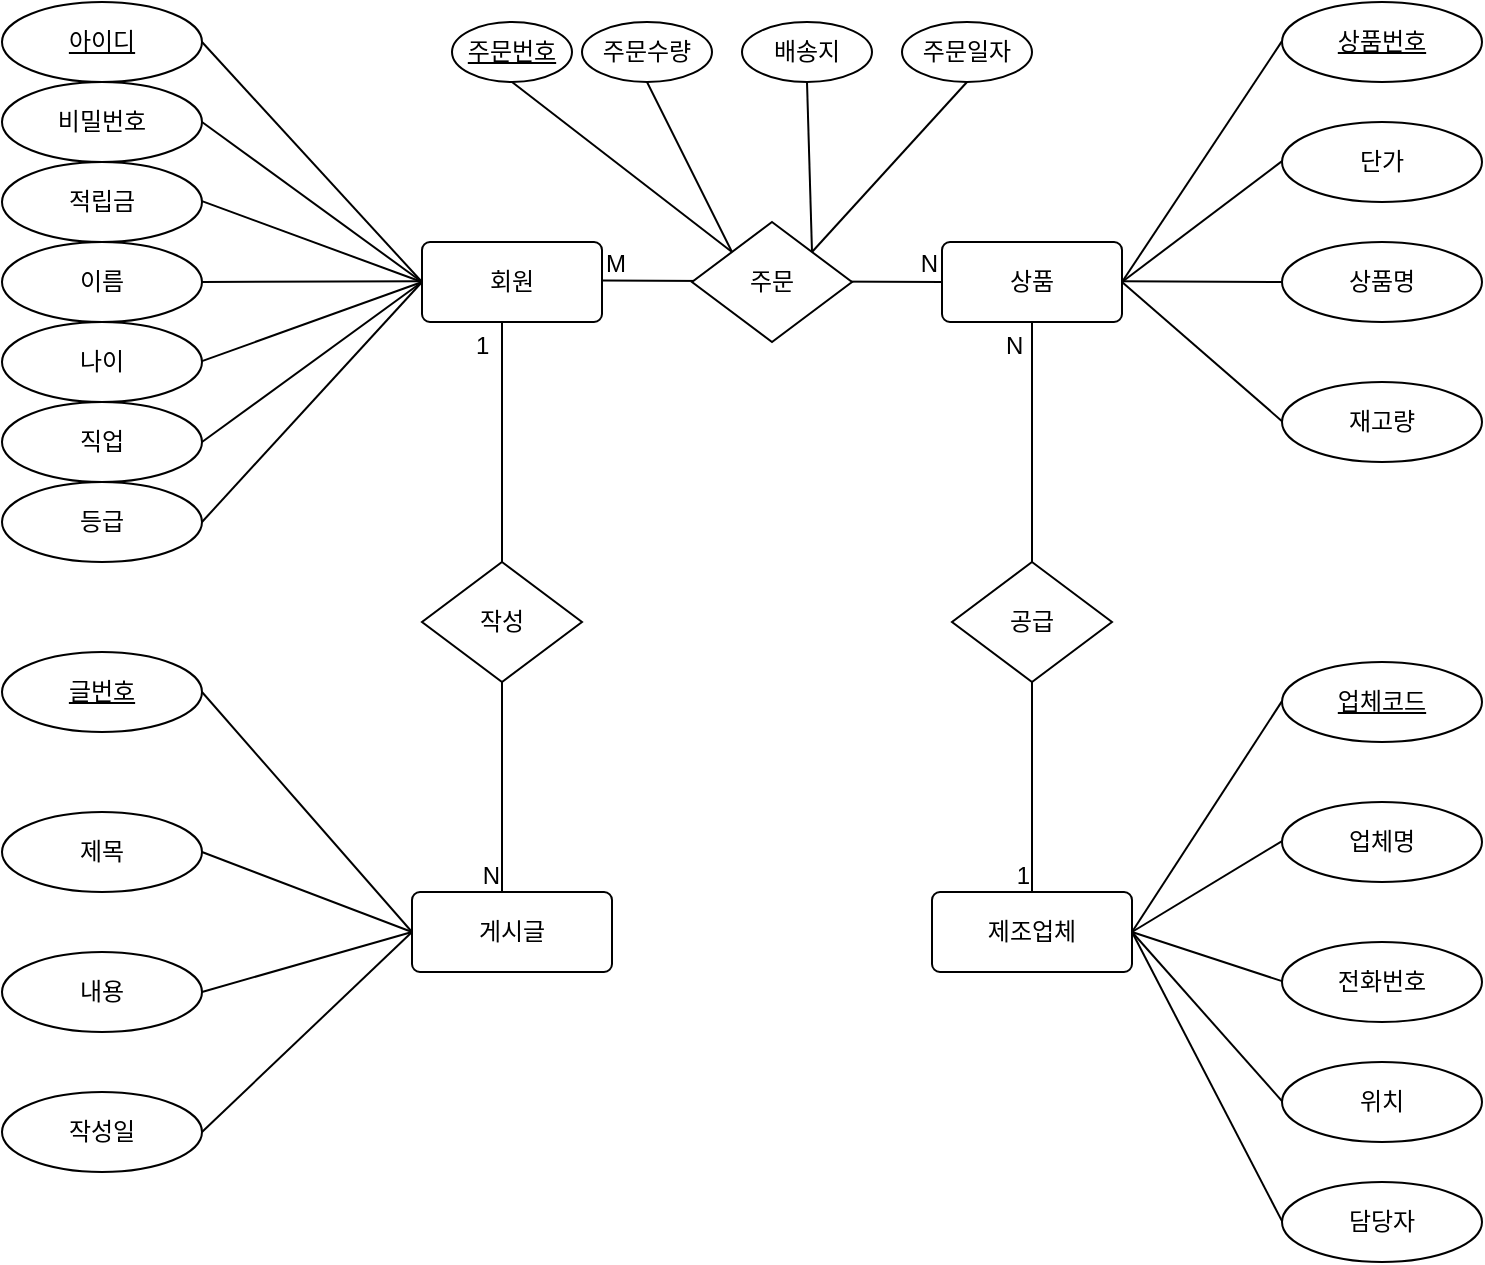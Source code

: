 <mxfile>
    <diagram id="WzTWQgmI6yP-TX-upKPK" name="Page-1">
        <mxGraphModel dx="1002" dy="563" grid="1" gridSize="10" guides="1" tooltips="1" connect="1" arrows="1" fold="1" page="1" pageScale="1" pageWidth="850" pageHeight="1100" math="0" shadow="0">
            <root>
                <mxCell id="0"/>
                <mxCell id="1" parent="0"/>
                <mxCell id="2" value="회원" style="rounded=1;arcSize=10;whiteSpace=wrap;html=1;align=center;" vertex="1" parent="1">
                    <mxGeometry x="290" y="400" width="90" height="40" as="geometry"/>
                </mxCell>
                <mxCell id="5" value="아이디" style="ellipse;whiteSpace=wrap;html=1;align=center;fontStyle=4;" vertex="1" parent="1">
                    <mxGeometry x="80.0" y="280" width="100" height="40" as="geometry"/>
                </mxCell>
                <mxCell id="8" value="적립금" style="ellipse;whiteSpace=wrap;html=1;align=center;" vertex="1" parent="1">
                    <mxGeometry x="80" y="360" width="100" height="40" as="geometry"/>
                </mxCell>
                <mxCell id="9" value="이름" style="ellipse;whiteSpace=wrap;html=1;align=center;" vertex="1" parent="1">
                    <mxGeometry x="80" y="400" width="100" height="40" as="geometry"/>
                </mxCell>
                <mxCell id="10" value="직업" style="ellipse;whiteSpace=wrap;html=1;align=center;" vertex="1" parent="1">
                    <mxGeometry x="80" y="480" width="100" height="40" as="geometry"/>
                </mxCell>
                <mxCell id="11" value="등급" style="ellipse;whiteSpace=wrap;html=1;align=center;" vertex="1" parent="1">
                    <mxGeometry x="80" y="520" width="100" height="40" as="geometry"/>
                </mxCell>
                <mxCell id="12" value="나이" style="ellipse;whiteSpace=wrap;html=1;align=center;" vertex="1" parent="1">
                    <mxGeometry x="80" y="440" width="100" height="40" as="geometry"/>
                </mxCell>
                <mxCell id="20" value="" style="endArrow=none;html=1;rounded=0;entryX=0;entryY=0.5;entryDx=0;entryDy=0;exitX=1;exitY=0.5;exitDx=0;exitDy=0;" edge="1" parent="1" source="5" target="2">
                    <mxGeometry relative="1" as="geometry">
                        <mxPoint x="170" y="299.57" as="sourcePoint"/>
                        <mxPoint x="330" y="299.57" as="targetPoint"/>
                    </mxGeometry>
                </mxCell>
                <mxCell id="23" value="" style="endArrow=none;html=1;rounded=0;entryX=0;entryY=0.5;entryDx=0;entryDy=0;" edge="1" parent="1" target="2">
                    <mxGeometry relative="1" as="geometry">
                        <mxPoint x="180" y="500" as="sourcePoint"/>
                        <mxPoint x="280" y="620.43" as="targetPoint"/>
                    </mxGeometry>
                </mxCell>
                <mxCell id="25" value="" style="endArrow=none;html=1;rounded=0;entryX=0;entryY=0.5;entryDx=0;entryDy=0;" edge="1" parent="1" target="2">
                    <mxGeometry relative="1" as="geometry">
                        <mxPoint x="180" y="540" as="sourcePoint"/>
                        <mxPoint x="280" y="660.43" as="targetPoint"/>
                    </mxGeometry>
                </mxCell>
                <mxCell id="27" value="" style="endArrow=none;html=1;rounded=0;" edge="1" parent="1">
                    <mxGeometry relative="1" as="geometry">
                        <mxPoint x="180" y="340" as="sourcePoint"/>
                        <mxPoint x="290" y="420" as="targetPoint"/>
                    </mxGeometry>
                </mxCell>
                <mxCell id="29" value="" style="endArrow=none;html=1;rounded=0;entryX=0;entryY=0.5;entryDx=0;entryDy=0;" edge="1" parent="1" target="2">
                    <mxGeometry relative="1" as="geometry">
                        <mxPoint x="180" y="459.57" as="sourcePoint"/>
                        <mxPoint x="340" y="459.57" as="targetPoint"/>
                    </mxGeometry>
                </mxCell>
                <mxCell id="30" value="" style="endArrow=none;html=1;rounded=0;exitX=1;exitY=0.5;exitDx=0;exitDy=0;" edge="1" parent="1" source="9">
                    <mxGeometry relative="1" as="geometry">
                        <mxPoint x="190" y="420" as="sourcePoint"/>
                        <mxPoint x="290" y="419.57" as="targetPoint"/>
                    </mxGeometry>
                </mxCell>
                <mxCell id="31" value="" style="endArrow=none;html=1;rounded=0;entryX=0;entryY=0.5;entryDx=0;entryDy=0;" edge="1" parent="1" target="2">
                    <mxGeometry relative="1" as="geometry">
                        <mxPoint x="180" y="379.57" as="sourcePoint"/>
                        <mxPoint x="340" y="379.57" as="targetPoint"/>
                    </mxGeometry>
                </mxCell>
                <mxCell id="33" value="상품" style="rounded=1;arcSize=10;whiteSpace=wrap;html=1;align=center;" vertex="1" parent="1">
                    <mxGeometry x="550" y="400" width="90" height="40" as="geometry"/>
                </mxCell>
                <mxCell id="34" value="상품번호" style="ellipse;whiteSpace=wrap;html=1;align=center;fontStyle=4;" vertex="1" parent="1">
                    <mxGeometry x="720" y="280" width="100" height="40" as="geometry"/>
                </mxCell>
                <mxCell id="35" value="단가" style="ellipse;whiteSpace=wrap;html=1;align=center;" vertex="1" parent="1">
                    <mxGeometry x="720" y="340" width="100" height="40" as="geometry"/>
                </mxCell>
                <mxCell id="36" value="상품명" style="ellipse;whiteSpace=wrap;html=1;align=center;" vertex="1" parent="1">
                    <mxGeometry x="720" y="400" width="100" height="40" as="geometry"/>
                </mxCell>
                <mxCell id="37" value="재고량" style="ellipse;whiteSpace=wrap;html=1;align=center;" vertex="1" parent="1">
                    <mxGeometry x="720" y="470" width="100" height="40" as="geometry"/>
                </mxCell>
                <mxCell id="38" value="" style="endArrow=none;html=1;rounded=0;exitX=1;exitY=0.5;exitDx=0;exitDy=0;" edge="1" parent="1" source="33">
                    <mxGeometry relative="1" as="geometry">
                        <mxPoint x="560" y="359.57" as="sourcePoint"/>
                        <mxPoint x="720" y="359.57" as="targetPoint"/>
                    </mxGeometry>
                </mxCell>
                <mxCell id="39" value="" style="endArrow=none;html=1;rounded=0;exitX=1;exitY=0.5;exitDx=0;exitDy=0;" edge="1" parent="1" source="33">
                    <mxGeometry relative="1" as="geometry">
                        <mxPoint x="560" y="299.57" as="sourcePoint"/>
                        <mxPoint x="720" y="299.57" as="targetPoint"/>
                    </mxGeometry>
                </mxCell>
                <mxCell id="40" value="" style="endArrow=none;html=1;rounded=0;exitX=1;exitY=0.5;exitDx=0;exitDy=0;" edge="1" parent="1" source="33">
                    <mxGeometry relative="1" as="geometry">
                        <mxPoint x="560" y="489.57" as="sourcePoint"/>
                        <mxPoint x="720" y="489.57" as="targetPoint"/>
                    </mxGeometry>
                </mxCell>
                <mxCell id="41" value="" style="endArrow=none;html=1;rounded=0;" edge="1" parent="1">
                    <mxGeometry relative="1" as="geometry">
                        <mxPoint x="640" y="419.57" as="sourcePoint"/>
                        <mxPoint x="720" y="420" as="targetPoint"/>
                    </mxGeometry>
                </mxCell>
                <mxCell id="42" value="제조업체" style="rounded=1;arcSize=10;whiteSpace=wrap;html=1;align=center;" vertex="1" parent="1">
                    <mxGeometry x="545" y="725" width="100" height="40" as="geometry"/>
                </mxCell>
                <mxCell id="44" value="담당자" style="ellipse;whiteSpace=wrap;html=1;align=center;" vertex="1" parent="1">
                    <mxGeometry x="720" y="870" width="100" height="40" as="geometry"/>
                </mxCell>
                <mxCell id="45" value="전화번호" style="ellipse;whiteSpace=wrap;html=1;align=center;" vertex="1" parent="1">
                    <mxGeometry x="720" y="750" width="100" height="40" as="geometry"/>
                </mxCell>
                <mxCell id="46" value="업체명" style="ellipse;whiteSpace=wrap;html=1;align=center;" vertex="1" parent="1">
                    <mxGeometry x="720" y="680" width="100" height="40" as="geometry"/>
                </mxCell>
                <mxCell id="48" value="위치" style="ellipse;whiteSpace=wrap;html=1;align=center;" vertex="1" parent="1">
                    <mxGeometry x="720" y="810" width="100" height="40" as="geometry"/>
                </mxCell>
                <mxCell id="49" value="업체코드" style="ellipse;whiteSpace=wrap;html=1;align=center;fontStyle=4;" vertex="1" parent="1">
                    <mxGeometry x="720" y="610" width="100" height="40" as="geometry"/>
                </mxCell>
                <mxCell id="51" value="" style="endArrow=none;html=1;rounded=0;exitX=1;exitY=0.5;exitDx=0;exitDy=0;" edge="1" parent="1" source="42">
                    <mxGeometry relative="1" as="geometry">
                        <mxPoint x="560" y="629.57" as="sourcePoint"/>
                        <mxPoint x="720" y="629.57" as="targetPoint"/>
                    </mxGeometry>
                </mxCell>
                <mxCell id="52" value="" style="endArrow=none;html=1;rounded=0;exitX=1;exitY=0.5;exitDx=0;exitDy=0;" edge="1" parent="1" source="42">
                    <mxGeometry relative="1" as="geometry">
                        <mxPoint x="560" y="699.57" as="sourcePoint"/>
                        <mxPoint x="720" y="699.57" as="targetPoint"/>
                    </mxGeometry>
                </mxCell>
                <mxCell id="53" value="" style="endArrow=none;html=1;rounded=0;exitX=1;exitY=0.5;exitDx=0;exitDy=0;" edge="1" parent="1" source="42">
                    <mxGeometry relative="1" as="geometry">
                        <mxPoint x="560" y="769.57" as="sourcePoint"/>
                        <mxPoint x="720" y="769.57" as="targetPoint"/>
                    </mxGeometry>
                </mxCell>
                <mxCell id="54" value="" style="endArrow=none;html=1;rounded=0;exitX=1;exitY=0.5;exitDx=0;exitDy=0;" edge="1" parent="1" source="42">
                    <mxGeometry relative="1" as="geometry">
                        <mxPoint x="560" y="829.57" as="sourcePoint"/>
                        <mxPoint x="720" y="829.57" as="targetPoint"/>
                    </mxGeometry>
                </mxCell>
                <mxCell id="56" value="" style="endArrow=none;html=1;rounded=0;exitX=1;exitY=0.5;exitDx=0;exitDy=0;" edge="1" parent="1" source="42">
                    <mxGeometry relative="1" as="geometry">
                        <mxPoint x="560" y="889.57" as="sourcePoint"/>
                        <mxPoint x="720" y="889.57" as="targetPoint"/>
                    </mxGeometry>
                </mxCell>
                <mxCell id="57" value="게시글" style="rounded=1;arcSize=10;whiteSpace=wrap;html=1;align=center;" vertex="1" parent="1">
                    <mxGeometry x="285" y="725" width="100" height="40" as="geometry"/>
                </mxCell>
                <mxCell id="59" value="내용" style="ellipse;whiteSpace=wrap;html=1;align=center;" vertex="1" parent="1">
                    <mxGeometry x="80" y="755" width="100" height="40" as="geometry"/>
                </mxCell>
                <mxCell id="60" value="제목" style="ellipse;whiteSpace=wrap;html=1;align=center;" vertex="1" parent="1">
                    <mxGeometry x="80" y="685" width="100" height="40" as="geometry"/>
                </mxCell>
                <mxCell id="61" value="작성일" style="ellipse;whiteSpace=wrap;html=1;align=center;" vertex="1" parent="1">
                    <mxGeometry x="80" y="825" width="100" height="40" as="geometry"/>
                </mxCell>
                <mxCell id="62" value="글번호" style="ellipse;whiteSpace=wrap;html=1;align=center;fontStyle=4;" vertex="1" parent="1">
                    <mxGeometry x="80" y="605" width="100" height="40" as="geometry"/>
                </mxCell>
                <mxCell id="63" value="" style="endArrow=none;html=1;rounded=0;exitX=0;exitY=0.5;exitDx=0;exitDy=0;entryX=1;entryY=0.5;entryDx=0;entryDy=0;" edge="1" source="57" parent="1" target="62">
                    <mxGeometry relative="1" as="geometry">
                        <mxPoint x="245" y="624.57" as="sourcePoint"/>
                        <mxPoint x="405" y="624.57" as="targetPoint"/>
                    </mxGeometry>
                </mxCell>
                <mxCell id="64" value="" style="endArrow=none;html=1;rounded=0;exitX=0;exitY=0.5;exitDx=0;exitDy=0;entryX=1;entryY=0.5;entryDx=0;entryDy=0;" edge="1" source="57" parent="1" target="60">
                    <mxGeometry relative="1" as="geometry">
                        <mxPoint x="245" y="694.57" as="sourcePoint"/>
                        <mxPoint x="405" y="694.57" as="targetPoint"/>
                    </mxGeometry>
                </mxCell>
                <mxCell id="65" value="" style="endArrow=none;html=1;rounded=0;exitX=0;exitY=0.5;exitDx=0;exitDy=0;entryX=1;entryY=0.5;entryDx=0;entryDy=0;" edge="1" source="57" parent="1" target="59">
                    <mxGeometry relative="1" as="geometry">
                        <mxPoint x="245" y="764.57" as="sourcePoint"/>
                        <mxPoint x="405" y="764.57" as="targetPoint"/>
                    </mxGeometry>
                </mxCell>
                <mxCell id="66" value="" style="endArrow=none;html=1;rounded=0;exitX=0;exitY=0.5;exitDx=0;exitDy=0;entryX=1;entryY=0.5;entryDx=0;entryDy=0;" edge="1" source="57" parent="1" target="61">
                    <mxGeometry relative="1" as="geometry">
                        <mxPoint x="245" y="824.57" as="sourcePoint"/>
                        <mxPoint x="405" y="824.57" as="targetPoint"/>
                    </mxGeometry>
                </mxCell>
                <mxCell id="71" value="" style="endArrow=none;html=1;rounded=0;entryX=0;entryY=0.5;entryDx=0;entryDy=0;" edge="1" parent="1" target="33">
                    <mxGeometry relative="1" as="geometry">
                        <mxPoint x="380" y="419.23" as="sourcePoint"/>
                        <mxPoint x="540" y="419.23" as="targetPoint"/>
                    </mxGeometry>
                </mxCell>
                <mxCell id="72" value="M" style="resizable=0;html=1;whiteSpace=wrap;align=left;verticalAlign=bottom;" connectable="0" vertex="1" parent="71">
                    <mxGeometry x="-1" relative="1" as="geometry"/>
                </mxCell>
                <mxCell id="73" value="N" style="resizable=0;html=1;whiteSpace=wrap;align=right;verticalAlign=bottom;" connectable="0" vertex="1" parent="71">
                    <mxGeometry x="1" relative="1" as="geometry"/>
                </mxCell>
                <mxCell id="68" value="주문" style="shape=rhombus;perimeter=rhombusPerimeter;whiteSpace=wrap;html=1;align=center;" vertex="1" parent="1">
                    <mxGeometry x="425" y="390" width="80" height="60" as="geometry"/>
                </mxCell>
                <mxCell id="74" value="주문번호" style="ellipse;whiteSpace=wrap;html=1;align=center;fontStyle=4;" vertex="1" parent="1">
                    <mxGeometry x="305" y="290" width="60" height="30" as="geometry"/>
                </mxCell>
                <mxCell id="75" value="비밀번호" style="ellipse;whiteSpace=wrap;html=1;align=center;" vertex="1" parent="1">
                    <mxGeometry x="80" y="320" width="100" height="40" as="geometry"/>
                </mxCell>
                <mxCell id="77" value="주문수량" style="ellipse;whiteSpace=wrap;html=1;align=center;" vertex="1" parent="1">
                    <mxGeometry x="370" y="290" width="65" height="30" as="geometry"/>
                </mxCell>
                <mxCell id="78" value="배송지" style="ellipse;whiteSpace=wrap;html=1;align=center;" vertex="1" parent="1">
                    <mxGeometry x="450" y="290" width="65" height="30" as="geometry"/>
                </mxCell>
                <mxCell id="79" value="주문일자" style="ellipse;whiteSpace=wrap;html=1;align=center;" vertex="1" parent="1">
                    <mxGeometry x="530" y="290" width="65" height="30" as="geometry"/>
                </mxCell>
                <mxCell id="80" value="" style="endArrow=none;html=1;rounded=0;exitX=0.5;exitY=1;exitDx=0;exitDy=0;entryX=1;entryY=0;entryDx=0;entryDy=0;" edge="1" parent="1" source="79" target="68">
                    <mxGeometry relative="1" as="geometry">
                        <mxPoint x="425" y="329.29" as="sourcePoint"/>
                        <mxPoint x="585" y="329.29" as="targetPoint"/>
                    </mxGeometry>
                </mxCell>
                <mxCell id="81" value="" style="endArrow=none;html=1;rounded=0;entryX=1;entryY=0;entryDx=0;entryDy=0;exitX=0.5;exitY=1;exitDx=0;exitDy=0;" edge="1" parent="1" source="78" target="68">
                    <mxGeometry relative="1" as="geometry">
                        <mxPoint x="410" y="370" as="sourcePoint"/>
                        <mxPoint x="570" y="370" as="targetPoint"/>
                    </mxGeometry>
                </mxCell>
                <mxCell id="82" value="" style="endArrow=none;html=1;rounded=0;entryX=0;entryY=0;entryDx=0;entryDy=0;exitX=0.5;exitY=1;exitDx=0;exitDy=0;" edge="1" parent="1" source="77" target="68">
                    <mxGeometry relative="1" as="geometry">
                        <mxPoint x="302.5" y="370" as="sourcePoint"/>
                        <mxPoint x="462.5" y="370" as="targetPoint"/>
                    </mxGeometry>
                </mxCell>
                <mxCell id="83" value="" style="endArrow=none;html=1;rounded=0;entryX=0;entryY=0;entryDx=0;entryDy=0;exitX=0.5;exitY=1;exitDx=0;exitDy=0;" edge="1" parent="1" source="74" target="68">
                    <mxGeometry relative="1" as="geometry">
                        <mxPoint x="300" y="320" as="sourcePoint"/>
                        <mxPoint x="460" y="320" as="targetPoint"/>
                    </mxGeometry>
                </mxCell>
                <mxCell id="85" value="" style="endArrow=none;html=1;rounded=0;exitX=0.5;exitY=1;exitDx=0;exitDy=0;entryX=0.5;entryY=0;entryDx=0;entryDy=0;" edge="1" parent="1" source="33" target="42">
                    <mxGeometry relative="1" as="geometry">
                        <mxPoint x="450" y="690" as="sourcePoint"/>
                        <mxPoint x="595" y="680" as="targetPoint"/>
                    </mxGeometry>
                </mxCell>
                <mxCell id="86" value="N" style="resizable=0;html=1;whiteSpace=wrap;align=left;verticalAlign=bottom;" connectable="0" vertex="1" parent="85">
                    <mxGeometry x="-1" relative="1" as="geometry">
                        <mxPoint x="-15" y="20" as="offset"/>
                    </mxGeometry>
                </mxCell>
                <mxCell id="87" value="1" style="resizable=0;html=1;whiteSpace=wrap;align=right;verticalAlign=bottom;" connectable="0" vertex="1" parent="85">
                    <mxGeometry x="1" relative="1" as="geometry"/>
                </mxCell>
                <mxCell id="84" value="공급" style="shape=rhombus;perimeter=rhombusPerimeter;whiteSpace=wrap;html=1;align=center;" vertex="1" parent="1">
                    <mxGeometry x="555" y="560" width="80" height="60" as="geometry"/>
                </mxCell>
                <mxCell id="88" value="" style="endArrow=none;html=1;rounded=0;exitX=0.5;exitY=1;exitDx=0;exitDy=0;entryX=0.5;entryY=0;entryDx=0;entryDy=0;" edge="1" parent="1">
                    <mxGeometry relative="1" as="geometry">
                        <mxPoint x="330" y="440" as="sourcePoint"/>
                        <mxPoint x="330" y="725" as="targetPoint"/>
                    </mxGeometry>
                </mxCell>
                <mxCell id="89" value="1" style="resizable=0;html=1;whiteSpace=wrap;align=left;verticalAlign=bottom;" connectable="0" vertex="1" parent="88">
                    <mxGeometry x="-1" relative="1" as="geometry">
                        <mxPoint x="-15" y="20" as="offset"/>
                    </mxGeometry>
                </mxCell>
                <mxCell id="90" value="N" style="resizable=0;html=1;whiteSpace=wrap;align=right;verticalAlign=bottom;" connectable="0" vertex="1" parent="88">
                    <mxGeometry x="1" relative="1" as="geometry"/>
                </mxCell>
                <mxCell id="91" value="작성" style="shape=rhombus;perimeter=rhombusPerimeter;whiteSpace=wrap;html=1;align=center;" vertex="1" parent="1">
                    <mxGeometry x="290" y="560" width="80" height="60" as="geometry"/>
                </mxCell>
            </root>
        </mxGraphModel>
    </diagram>
    <diagram id="721usm0a8Q_etPbCzOO1" name="Page-2">
        <mxGraphModel dx="1002" dy="563" grid="1" gridSize="10" guides="1" tooltips="1" connect="1" arrows="1" fold="1" page="1" pageScale="1" pageWidth="850" pageHeight="1100" math="0" shadow="0">
            <root>
                <mxCell id="0"/>
                <mxCell id="1" parent="0"/>
                <mxCell id="UD_KFQjmI-QTp2R0rkfo-1" value="회원" style="shape=table;startSize=30;container=1;collapsible=1;childLayout=tableLayout;fixedRows=1;rowLines=0;fontStyle=1;align=center;resizeLast=1;html=1;" vertex="1" parent="1">
                    <mxGeometry x="40" y="100" width="110" height="240" as="geometry"/>
                </mxCell>
                <mxCell id="UD_KFQjmI-QTp2R0rkfo-2" value="" style="shape=tableRow;horizontal=0;startSize=0;swimlaneHead=0;swimlaneBody=0;fillColor=none;collapsible=0;dropTarget=0;points=[[0,0.5],[1,0.5]];portConstraint=eastwest;top=0;left=0;right=0;bottom=1;" vertex="1" parent="UD_KFQjmI-QTp2R0rkfo-1">
                    <mxGeometry y="30" width="110" height="30" as="geometry"/>
                </mxCell>
                <mxCell id="UD_KFQjmI-QTp2R0rkfo-3" value="PK" style="shape=partialRectangle;connectable=0;fillColor=none;top=0;left=0;bottom=0;right=0;fontStyle=1;overflow=hidden;whiteSpace=wrap;html=1;" vertex="1" parent="UD_KFQjmI-QTp2R0rkfo-2">
                    <mxGeometry width="30" height="30" as="geometry">
                        <mxRectangle width="30" height="30" as="alternateBounds"/>
                    </mxGeometry>
                </mxCell>
                <mxCell id="UD_KFQjmI-QTp2R0rkfo-4" value="아이디" style="shape=partialRectangle;connectable=0;fillColor=none;top=0;left=0;bottom=0;right=0;align=left;spacingLeft=6;fontStyle=5;overflow=hidden;whiteSpace=wrap;html=1;" vertex="1" parent="UD_KFQjmI-QTp2R0rkfo-2">
                    <mxGeometry x="30" width="80" height="30" as="geometry">
                        <mxRectangle width="80" height="30" as="alternateBounds"/>
                    </mxGeometry>
                </mxCell>
                <mxCell id="UD_KFQjmI-QTp2R0rkfo-5" value="" style="shape=tableRow;horizontal=0;startSize=0;swimlaneHead=0;swimlaneBody=0;fillColor=none;collapsible=0;dropTarget=0;points=[[0,0.5],[1,0.5]];portConstraint=eastwest;top=0;left=0;right=0;bottom=0;" vertex="1" parent="UD_KFQjmI-QTp2R0rkfo-1">
                    <mxGeometry y="60" width="110" height="30" as="geometry"/>
                </mxCell>
                <mxCell id="UD_KFQjmI-QTp2R0rkfo-6" value="" style="shape=partialRectangle;connectable=0;fillColor=none;top=0;left=0;bottom=0;right=0;editable=1;overflow=hidden;whiteSpace=wrap;html=1;" vertex="1" parent="UD_KFQjmI-QTp2R0rkfo-5">
                    <mxGeometry width="30" height="30" as="geometry">
                        <mxRectangle width="30" height="30" as="alternateBounds"/>
                    </mxGeometry>
                </mxCell>
                <mxCell id="UD_KFQjmI-QTp2R0rkfo-7" value="비밀번호" style="shape=partialRectangle;connectable=0;fillColor=none;top=0;left=0;bottom=0;right=0;align=left;spacingLeft=6;overflow=hidden;whiteSpace=wrap;html=1;" vertex="1" parent="UD_KFQjmI-QTp2R0rkfo-5">
                    <mxGeometry x="30" width="80" height="30" as="geometry">
                        <mxRectangle width="80" height="30" as="alternateBounds"/>
                    </mxGeometry>
                </mxCell>
                <mxCell id="UD_KFQjmI-QTp2R0rkfo-8" value="" style="shape=tableRow;horizontal=0;startSize=0;swimlaneHead=0;swimlaneBody=0;fillColor=none;collapsible=0;dropTarget=0;points=[[0,0.5],[1,0.5]];portConstraint=eastwest;top=0;left=0;right=0;bottom=0;" vertex="1" parent="UD_KFQjmI-QTp2R0rkfo-1">
                    <mxGeometry y="90" width="110" height="30" as="geometry"/>
                </mxCell>
                <mxCell id="UD_KFQjmI-QTp2R0rkfo-9" value="" style="shape=partialRectangle;connectable=0;fillColor=none;top=0;left=0;bottom=0;right=0;editable=1;overflow=hidden;whiteSpace=wrap;html=1;" vertex="1" parent="UD_KFQjmI-QTp2R0rkfo-8">
                    <mxGeometry width="30" height="30" as="geometry">
                        <mxRectangle width="30" height="30" as="alternateBounds"/>
                    </mxGeometry>
                </mxCell>
                <mxCell id="UD_KFQjmI-QTp2R0rkfo-10" value="이름" style="shape=partialRectangle;connectable=0;fillColor=none;top=0;left=0;bottom=0;right=0;align=left;spacingLeft=6;overflow=hidden;whiteSpace=wrap;html=1;" vertex="1" parent="UD_KFQjmI-QTp2R0rkfo-8">
                    <mxGeometry x="30" width="80" height="30" as="geometry">
                        <mxRectangle width="80" height="30" as="alternateBounds"/>
                    </mxGeometry>
                </mxCell>
                <mxCell id="UD_KFQjmI-QTp2R0rkfo-11" value="" style="shape=tableRow;horizontal=0;startSize=0;swimlaneHead=0;swimlaneBody=0;fillColor=none;collapsible=0;dropTarget=0;points=[[0,0.5],[1,0.5]];portConstraint=eastwest;top=0;left=0;right=0;bottom=0;" vertex="1" parent="UD_KFQjmI-QTp2R0rkfo-1">
                    <mxGeometry y="120" width="110" height="30" as="geometry"/>
                </mxCell>
                <mxCell id="UD_KFQjmI-QTp2R0rkfo-12" value="" style="shape=partialRectangle;connectable=0;fillColor=none;top=0;left=0;bottom=0;right=0;editable=1;overflow=hidden;whiteSpace=wrap;html=1;" vertex="1" parent="UD_KFQjmI-QTp2R0rkfo-11">
                    <mxGeometry width="30" height="30" as="geometry">
                        <mxRectangle width="30" height="30" as="alternateBounds"/>
                    </mxGeometry>
                </mxCell>
                <mxCell id="UD_KFQjmI-QTp2R0rkfo-13" value="나이" style="shape=partialRectangle;connectable=0;fillColor=none;top=0;left=0;bottom=0;right=0;align=left;spacingLeft=6;overflow=hidden;whiteSpace=wrap;html=1;" vertex="1" parent="UD_KFQjmI-QTp2R0rkfo-11">
                    <mxGeometry x="30" width="80" height="30" as="geometry">
                        <mxRectangle width="80" height="30" as="alternateBounds"/>
                    </mxGeometry>
                </mxCell>
                <mxCell id="Rzw08yViCT2iX4Uw0f5g-1" value="" style="shape=tableRow;horizontal=0;startSize=0;swimlaneHead=0;swimlaneBody=0;fillColor=none;collapsible=0;dropTarget=0;points=[[0,0.5],[1,0.5]];portConstraint=eastwest;top=0;left=0;right=0;bottom=0;" vertex="1" parent="UD_KFQjmI-QTp2R0rkfo-1">
                    <mxGeometry y="150" width="110" height="30" as="geometry"/>
                </mxCell>
                <mxCell id="Rzw08yViCT2iX4Uw0f5g-2" value="" style="shape=partialRectangle;connectable=0;fillColor=none;top=0;left=0;bottom=0;right=0;editable=1;overflow=hidden;whiteSpace=wrap;html=1;" vertex="1" parent="Rzw08yViCT2iX4Uw0f5g-1">
                    <mxGeometry width="30" height="30" as="geometry">
                        <mxRectangle width="30" height="30" as="alternateBounds"/>
                    </mxGeometry>
                </mxCell>
                <mxCell id="Rzw08yViCT2iX4Uw0f5g-3" value="직업" style="shape=partialRectangle;connectable=0;fillColor=none;top=0;left=0;bottom=0;right=0;align=left;spacingLeft=6;overflow=hidden;whiteSpace=wrap;html=1;" vertex="1" parent="Rzw08yViCT2iX4Uw0f5g-1">
                    <mxGeometry x="30" width="80" height="30" as="geometry">
                        <mxRectangle width="80" height="30" as="alternateBounds"/>
                    </mxGeometry>
                </mxCell>
                <mxCell id="Rzw08yViCT2iX4Uw0f5g-4" value="" style="shape=tableRow;horizontal=0;startSize=0;swimlaneHead=0;swimlaneBody=0;fillColor=none;collapsible=0;dropTarget=0;points=[[0,0.5],[1,0.5]];portConstraint=eastwest;top=0;left=0;right=0;bottom=0;" vertex="1" parent="UD_KFQjmI-QTp2R0rkfo-1">
                    <mxGeometry y="180" width="110" height="30" as="geometry"/>
                </mxCell>
                <mxCell id="Rzw08yViCT2iX4Uw0f5g-5" value="" style="shape=partialRectangle;connectable=0;fillColor=none;top=0;left=0;bottom=0;right=0;editable=1;overflow=hidden;whiteSpace=wrap;html=1;" vertex="1" parent="Rzw08yViCT2iX4Uw0f5g-4">
                    <mxGeometry width="30" height="30" as="geometry">
                        <mxRectangle width="30" height="30" as="alternateBounds"/>
                    </mxGeometry>
                </mxCell>
                <mxCell id="Rzw08yViCT2iX4Uw0f5g-6" value="등급" style="shape=partialRectangle;connectable=0;fillColor=none;top=0;left=0;bottom=0;right=0;align=left;spacingLeft=6;overflow=hidden;whiteSpace=wrap;html=1;" vertex="1" parent="Rzw08yViCT2iX4Uw0f5g-4">
                    <mxGeometry x="30" width="80" height="30" as="geometry">
                        <mxRectangle width="80" height="30" as="alternateBounds"/>
                    </mxGeometry>
                </mxCell>
                <mxCell id="Rzw08yViCT2iX4Uw0f5g-7" value="" style="shape=tableRow;horizontal=0;startSize=0;swimlaneHead=0;swimlaneBody=0;fillColor=none;collapsible=0;dropTarget=0;points=[[0,0.5],[1,0.5]];portConstraint=eastwest;top=0;left=0;right=0;bottom=0;" vertex="1" parent="UD_KFQjmI-QTp2R0rkfo-1">
                    <mxGeometry y="210" width="110" height="30" as="geometry"/>
                </mxCell>
                <mxCell id="Rzw08yViCT2iX4Uw0f5g-8" value="" style="shape=partialRectangle;connectable=0;fillColor=none;top=0;left=0;bottom=0;right=0;editable=1;overflow=hidden;whiteSpace=wrap;html=1;" vertex="1" parent="Rzw08yViCT2iX4Uw0f5g-7">
                    <mxGeometry width="30" height="30" as="geometry">
                        <mxRectangle width="30" height="30" as="alternateBounds"/>
                    </mxGeometry>
                </mxCell>
                <mxCell id="Rzw08yViCT2iX4Uw0f5g-9" value="적립금" style="shape=partialRectangle;connectable=0;fillColor=none;top=0;left=0;bottom=0;right=0;align=left;spacingLeft=6;overflow=hidden;whiteSpace=wrap;html=1;" vertex="1" parent="Rzw08yViCT2iX4Uw0f5g-7">
                    <mxGeometry x="30" width="80" height="30" as="geometry">
                        <mxRectangle width="80" height="30" as="alternateBounds"/>
                    </mxGeometry>
                </mxCell>
                <mxCell id="mw5XJWAPu_qzUnhp5a72-1" value="상품" style="shape=table;startSize=30;container=1;collapsible=1;childLayout=tableLayout;fixedRows=1;rowLines=0;fontStyle=1;align=center;resizeLast=1;html=1;" vertex="1" parent="1">
                    <mxGeometry x="530" y="100" width="110" height="180" as="geometry"/>
                </mxCell>
                <mxCell id="mw5XJWAPu_qzUnhp5a72-2" value="" style="shape=tableRow;horizontal=0;startSize=0;swimlaneHead=0;swimlaneBody=0;fillColor=none;collapsible=0;dropTarget=0;points=[[0,0.5],[1,0.5]];portConstraint=eastwest;top=0;left=0;right=0;bottom=1;" vertex="1" parent="mw5XJWAPu_qzUnhp5a72-1">
                    <mxGeometry y="30" width="110" height="30" as="geometry"/>
                </mxCell>
                <mxCell id="mw5XJWAPu_qzUnhp5a72-3" value="PK" style="shape=partialRectangle;connectable=0;fillColor=none;top=0;left=0;bottom=0;right=0;fontStyle=1;overflow=hidden;whiteSpace=wrap;html=1;" vertex="1" parent="mw5XJWAPu_qzUnhp5a72-2">
                    <mxGeometry width="30" height="30" as="geometry">
                        <mxRectangle width="30" height="30" as="alternateBounds"/>
                    </mxGeometry>
                </mxCell>
                <mxCell id="mw5XJWAPu_qzUnhp5a72-4" value="상품번호" style="shape=partialRectangle;connectable=0;fillColor=none;top=0;left=0;bottom=0;right=0;align=left;spacingLeft=6;fontStyle=5;overflow=hidden;whiteSpace=wrap;html=1;" vertex="1" parent="mw5XJWAPu_qzUnhp5a72-2">
                    <mxGeometry x="30" width="80" height="30" as="geometry">
                        <mxRectangle width="80" height="30" as="alternateBounds"/>
                    </mxGeometry>
                </mxCell>
                <mxCell id="hjjzU9Xkrm31U-tzz9Uj-1" value="" style="shape=tableRow;horizontal=0;startSize=0;swimlaneHead=0;swimlaneBody=0;fillColor=none;collapsible=0;dropTarget=0;points=[[0,0.5],[1,0.5]];portConstraint=eastwest;top=0;left=0;right=0;bottom=1;" vertex="1" parent="mw5XJWAPu_qzUnhp5a72-1">
                    <mxGeometry y="60" width="110" height="30" as="geometry"/>
                </mxCell>
                <mxCell id="hjjzU9Xkrm31U-tzz9Uj-2" value="FK" style="shape=partialRectangle;connectable=0;fillColor=none;top=0;left=0;bottom=0;right=0;fontStyle=1;overflow=hidden;whiteSpace=wrap;html=1;" vertex="1" parent="hjjzU9Xkrm31U-tzz9Uj-1">
                    <mxGeometry width="30" height="30" as="geometry">
                        <mxRectangle width="30" height="30" as="alternateBounds"/>
                    </mxGeometry>
                </mxCell>
                <mxCell id="hjjzU9Xkrm31U-tzz9Uj-3" value="업체코드" style="shape=partialRectangle;connectable=0;fillColor=none;top=0;left=0;bottom=0;right=0;align=left;spacingLeft=6;fontStyle=5;overflow=hidden;whiteSpace=wrap;html=1;" vertex="1" parent="hjjzU9Xkrm31U-tzz9Uj-1">
                    <mxGeometry x="30" width="80" height="30" as="geometry">
                        <mxRectangle width="80" height="30" as="alternateBounds"/>
                    </mxGeometry>
                </mxCell>
                <mxCell id="mw5XJWAPu_qzUnhp5a72-5" value="" style="shape=tableRow;horizontal=0;startSize=0;swimlaneHead=0;swimlaneBody=0;fillColor=none;collapsible=0;dropTarget=0;points=[[0,0.5],[1,0.5]];portConstraint=eastwest;top=0;left=0;right=0;bottom=0;" vertex="1" parent="mw5XJWAPu_qzUnhp5a72-1">
                    <mxGeometry y="90" width="110" height="30" as="geometry"/>
                </mxCell>
                <mxCell id="mw5XJWAPu_qzUnhp5a72-6" value="" style="shape=partialRectangle;connectable=0;fillColor=none;top=0;left=0;bottom=0;right=0;editable=1;overflow=hidden;whiteSpace=wrap;html=1;" vertex="1" parent="mw5XJWAPu_qzUnhp5a72-5">
                    <mxGeometry width="30" height="30" as="geometry">
                        <mxRectangle width="30" height="30" as="alternateBounds"/>
                    </mxGeometry>
                </mxCell>
                <mxCell id="mw5XJWAPu_qzUnhp5a72-7" value="상품명" style="shape=partialRectangle;connectable=0;fillColor=none;top=0;left=0;bottom=0;right=0;align=left;spacingLeft=6;overflow=hidden;whiteSpace=wrap;html=1;" vertex="1" parent="mw5XJWAPu_qzUnhp5a72-5">
                    <mxGeometry x="30" width="80" height="30" as="geometry">
                        <mxRectangle width="80" height="30" as="alternateBounds"/>
                    </mxGeometry>
                </mxCell>
                <mxCell id="mw5XJWAPu_qzUnhp5a72-8" value="" style="shape=tableRow;horizontal=0;startSize=0;swimlaneHead=0;swimlaneBody=0;fillColor=none;collapsible=0;dropTarget=0;points=[[0,0.5],[1,0.5]];portConstraint=eastwest;top=0;left=0;right=0;bottom=0;" vertex="1" parent="mw5XJWAPu_qzUnhp5a72-1">
                    <mxGeometry y="120" width="110" height="30" as="geometry"/>
                </mxCell>
                <mxCell id="mw5XJWAPu_qzUnhp5a72-9" value="" style="shape=partialRectangle;connectable=0;fillColor=none;top=0;left=0;bottom=0;right=0;editable=1;overflow=hidden;whiteSpace=wrap;html=1;" vertex="1" parent="mw5XJWAPu_qzUnhp5a72-8">
                    <mxGeometry width="30" height="30" as="geometry">
                        <mxRectangle width="30" height="30" as="alternateBounds"/>
                    </mxGeometry>
                </mxCell>
                <mxCell id="mw5XJWAPu_qzUnhp5a72-10" value="재고량" style="shape=partialRectangle;connectable=0;fillColor=none;top=0;left=0;bottom=0;right=0;align=left;spacingLeft=6;overflow=hidden;whiteSpace=wrap;html=1;" vertex="1" parent="mw5XJWAPu_qzUnhp5a72-8">
                    <mxGeometry x="30" width="80" height="30" as="geometry">
                        <mxRectangle width="80" height="30" as="alternateBounds"/>
                    </mxGeometry>
                </mxCell>
                <mxCell id="mw5XJWAPu_qzUnhp5a72-11" value="" style="shape=tableRow;horizontal=0;startSize=0;swimlaneHead=0;swimlaneBody=0;fillColor=none;collapsible=0;dropTarget=0;points=[[0,0.5],[1,0.5]];portConstraint=eastwest;top=0;left=0;right=0;bottom=0;" vertex="1" parent="mw5XJWAPu_qzUnhp5a72-1">
                    <mxGeometry y="150" width="110" height="30" as="geometry"/>
                </mxCell>
                <mxCell id="mw5XJWAPu_qzUnhp5a72-12" value="" style="shape=partialRectangle;connectable=0;fillColor=none;top=0;left=0;bottom=0;right=0;editable=1;overflow=hidden;whiteSpace=wrap;html=1;" vertex="1" parent="mw5XJWAPu_qzUnhp5a72-11">
                    <mxGeometry width="30" height="30" as="geometry">
                        <mxRectangle width="30" height="30" as="alternateBounds"/>
                    </mxGeometry>
                </mxCell>
                <mxCell id="mw5XJWAPu_qzUnhp5a72-13" value="단가" style="shape=partialRectangle;connectable=0;fillColor=none;top=0;left=0;bottom=0;right=0;align=left;spacingLeft=6;overflow=hidden;whiteSpace=wrap;html=1;" vertex="1" parent="mw5XJWAPu_qzUnhp5a72-11">
                    <mxGeometry x="30" width="80" height="30" as="geometry">
                        <mxRectangle width="80" height="30" as="alternateBounds"/>
                    </mxGeometry>
                </mxCell>
                <mxCell id="5TS1pfeQJ0cgiaFtNaI1-1" value="제조업체" style="shape=table;startSize=30;container=1;collapsible=1;childLayout=tableLayout;fixedRows=1;rowLines=0;fontStyle=1;align=center;resizeLast=1;html=1;" vertex="1" parent="1">
                    <mxGeometry x="690" y="100" width="110" height="180" as="geometry"/>
                </mxCell>
                <mxCell id="5TS1pfeQJ0cgiaFtNaI1-2" value="" style="shape=tableRow;horizontal=0;startSize=0;swimlaneHead=0;swimlaneBody=0;fillColor=none;collapsible=0;dropTarget=0;points=[[0,0.5],[1,0.5]];portConstraint=eastwest;top=0;left=0;right=0;bottom=1;" vertex="1" parent="5TS1pfeQJ0cgiaFtNaI1-1">
                    <mxGeometry y="30" width="110" height="30" as="geometry"/>
                </mxCell>
                <mxCell id="5TS1pfeQJ0cgiaFtNaI1-3" value="PK" style="shape=partialRectangle;connectable=0;fillColor=none;top=0;left=0;bottom=0;right=0;fontStyle=1;overflow=hidden;whiteSpace=wrap;html=1;" vertex="1" parent="5TS1pfeQJ0cgiaFtNaI1-2">
                    <mxGeometry width="30" height="30" as="geometry">
                        <mxRectangle width="30" height="30" as="alternateBounds"/>
                    </mxGeometry>
                </mxCell>
                <mxCell id="5TS1pfeQJ0cgiaFtNaI1-4" value="업체코드" style="shape=partialRectangle;connectable=0;fillColor=none;top=0;left=0;bottom=0;right=0;align=left;spacingLeft=6;fontStyle=5;overflow=hidden;whiteSpace=wrap;html=1;" vertex="1" parent="5TS1pfeQJ0cgiaFtNaI1-2">
                    <mxGeometry x="30" width="80" height="30" as="geometry">
                        <mxRectangle width="80" height="30" as="alternateBounds"/>
                    </mxGeometry>
                </mxCell>
                <mxCell id="5TS1pfeQJ0cgiaFtNaI1-5" value="" style="shape=tableRow;horizontal=0;startSize=0;swimlaneHead=0;swimlaneBody=0;fillColor=none;collapsible=0;dropTarget=0;points=[[0,0.5],[1,0.5]];portConstraint=eastwest;top=0;left=0;right=0;bottom=0;" vertex="1" parent="5TS1pfeQJ0cgiaFtNaI1-1">
                    <mxGeometry y="60" width="110" height="30" as="geometry"/>
                </mxCell>
                <mxCell id="5TS1pfeQJ0cgiaFtNaI1-6" value="" style="shape=partialRectangle;connectable=0;fillColor=none;top=0;left=0;bottom=0;right=0;editable=1;overflow=hidden;whiteSpace=wrap;html=1;" vertex="1" parent="5TS1pfeQJ0cgiaFtNaI1-5">
                    <mxGeometry width="30" height="30" as="geometry">
                        <mxRectangle width="30" height="30" as="alternateBounds"/>
                    </mxGeometry>
                </mxCell>
                <mxCell id="5TS1pfeQJ0cgiaFtNaI1-7" value="업체명" style="shape=partialRectangle;connectable=0;fillColor=none;top=0;left=0;bottom=0;right=0;align=left;spacingLeft=6;overflow=hidden;whiteSpace=wrap;html=1;" vertex="1" parent="5TS1pfeQJ0cgiaFtNaI1-5">
                    <mxGeometry x="30" width="80" height="30" as="geometry">
                        <mxRectangle width="80" height="30" as="alternateBounds"/>
                    </mxGeometry>
                </mxCell>
                <mxCell id="5TS1pfeQJ0cgiaFtNaI1-8" value="" style="shape=tableRow;horizontal=0;startSize=0;swimlaneHead=0;swimlaneBody=0;fillColor=none;collapsible=0;dropTarget=0;points=[[0,0.5],[1,0.5]];portConstraint=eastwest;top=0;left=0;right=0;bottom=0;" vertex="1" parent="5TS1pfeQJ0cgiaFtNaI1-1">
                    <mxGeometry y="90" width="110" height="30" as="geometry"/>
                </mxCell>
                <mxCell id="5TS1pfeQJ0cgiaFtNaI1-9" value="" style="shape=partialRectangle;connectable=0;fillColor=none;top=0;left=0;bottom=0;right=0;editable=1;overflow=hidden;whiteSpace=wrap;html=1;" vertex="1" parent="5TS1pfeQJ0cgiaFtNaI1-8">
                    <mxGeometry width="30" height="30" as="geometry">
                        <mxRectangle width="30" height="30" as="alternateBounds"/>
                    </mxGeometry>
                </mxCell>
                <mxCell id="5TS1pfeQJ0cgiaFtNaI1-10" value="전화번호" style="shape=partialRectangle;connectable=0;fillColor=none;top=0;left=0;bottom=0;right=0;align=left;spacingLeft=6;overflow=hidden;whiteSpace=wrap;html=1;" vertex="1" parent="5TS1pfeQJ0cgiaFtNaI1-8">
                    <mxGeometry x="30" width="80" height="30" as="geometry">
                        <mxRectangle width="80" height="30" as="alternateBounds"/>
                    </mxGeometry>
                </mxCell>
                <mxCell id="5TS1pfeQJ0cgiaFtNaI1-11" value="" style="shape=tableRow;horizontal=0;startSize=0;swimlaneHead=0;swimlaneBody=0;fillColor=none;collapsible=0;dropTarget=0;points=[[0,0.5],[1,0.5]];portConstraint=eastwest;top=0;left=0;right=0;bottom=0;" vertex="1" parent="5TS1pfeQJ0cgiaFtNaI1-1">
                    <mxGeometry y="120" width="110" height="30" as="geometry"/>
                </mxCell>
                <mxCell id="5TS1pfeQJ0cgiaFtNaI1-12" value="" style="shape=partialRectangle;connectable=0;fillColor=none;top=0;left=0;bottom=0;right=0;editable=1;overflow=hidden;whiteSpace=wrap;html=1;" vertex="1" parent="5TS1pfeQJ0cgiaFtNaI1-11">
                    <mxGeometry width="30" height="30" as="geometry">
                        <mxRectangle width="30" height="30" as="alternateBounds"/>
                    </mxGeometry>
                </mxCell>
                <mxCell id="5TS1pfeQJ0cgiaFtNaI1-13" value="위치" style="shape=partialRectangle;connectable=0;fillColor=none;top=0;left=0;bottom=0;right=0;align=left;spacingLeft=6;overflow=hidden;whiteSpace=wrap;html=1;" vertex="1" parent="5TS1pfeQJ0cgiaFtNaI1-11">
                    <mxGeometry x="30" width="80" height="30" as="geometry">
                        <mxRectangle width="80" height="30" as="alternateBounds"/>
                    </mxGeometry>
                </mxCell>
                <mxCell id="5TS1pfeQJ0cgiaFtNaI1-14" value="" style="shape=tableRow;horizontal=0;startSize=0;swimlaneHead=0;swimlaneBody=0;fillColor=none;collapsible=0;dropTarget=0;points=[[0,0.5],[1,0.5]];portConstraint=eastwest;top=0;left=0;right=0;bottom=0;" vertex="1" parent="5TS1pfeQJ0cgiaFtNaI1-1">
                    <mxGeometry y="150" width="110" height="30" as="geometry"/>
                </mxCell>
                <mxCell id="5TS1pfeQJ0cgiaFtNaI1-15" value="" style="shape=partialRectangle;connectable=0;fillColor=none;top=0;left=0;bottom=0;right=0;editable=1;overflow=hidden;whiteSpace=wrap;html=1;" vertex="1" parent="5TS1pfeQJ0cgiaFtNaI1-14">
                    <mxGeometry width="30" height="30" as="geometry">
                        <mxRectangle width="30" height="30" as="alternateBounds"/>
                    </mxGeometry>
                </mxCell>
                <mxCell id="5TS1pfeQJ0cgiaFtNaI1-16" value="담당자" style="shape=partialRectangle;connectable=0;fillColor=none;top=0;left=0;bottom=0;right=0;align=left;spacingLeft=6;overflow=hidden;whiteSpace=wrap;html=1;" vertex="1" parent="5TS1pfeQJ0cgiaFtNaI1-14">
                    <mxGeometry x="30" width="80" height="30" as="geometry">
                        <mxRectangle width="80" height="30" as="alternateBounds"/>
                    </mxGeometry>
                </mxCell>
                <mxCell id="QXMcYjELwkKJLJA7hFCs-1" value="게시글" style="shape=table;startSize=30;container=1;collapsible=1;childLayout=tableLayout;fixedRows=1;rowLines=0;fontStyle=1;align=center;resizeLast=1;html=1;" vertex="1" parent="1">
                    <mxGeometry x="370" y="100" width="110" height="180" as="geometry"/>
                </mxCell>
                <mxCell id="QXMcYjELwkKJLJA7hFCs-2" value="" style="shape=tableRow;horizontal=0;startSize=0;swimlaneHead=0;swimlaneBody=0;fillColor=none;collapsible=0;dropTarget=0;points=[[0,0.5],[1,0.5]];portConstraint=eastwest;top=0;left=0;right=0;bottom=1;" vertex="1" parent="QXMcYjELwkKJLJA7hFCs-1">
                    <mxGeometry y="30" width="110" height="30" as="geometry"/>
                </mxCell>
                <mxCell id="QXMcYjELwkKJLJA7hFCs-3" value="PK" style="shape=partialRectangle;connectable=0;fillColor=none;top=0;left=0;bottom=0;right=0;fontStyle=1;overflow=hidden;whiteSpace=wrap;html=1;" vertex="1" parent="QXMcYjELwkKJLJA7hFCs-2">
                    <mxGeometry width="30" height="30" as="geometry">
                        <mxRectangle width="30" height="30" as="alternateBounds"/>
                    </mxGeometry>
                </mxCell>
                <mxCell id="QXMcYjELwkKJLJA7hFCs-4" value="글번호" style="shape=partialRectangle;connectable=0;fillColor=none;top=0;left=0;bottom=0;right=0;align=left;spacingLeft=6;fontStyle=5;overflow=hidden;whiteSpace=wrap;html=1;" vertex="1" parent="QXMcYjELwkKJLJA7hFCs-2">
                    <mxGeometry x="30" width="80" height="30" as="geometry">
                        <mxRectangle width="80" height="30" as="alternateBounds"/>
                    </mxGeometry>
                </mxCell>
                <mxCell id="FfKNMu3y_dqp5O3xF3kp-1" value="" style="shape=tableRow;horizontal=0;startSize=0;swimlaneHead=0;swimlaneBody=0;fillColor=none;collapsible=0;dropTarget=0;points=[[0,0.5],[1,0.5]];portConstraint=eastwest;top=0;left=0;right=0;bottom=1;" vertex="1" parent="QXMcYjELwkKJLJA7hFCs-1">
                    <mxGeometry y="60" width="110" height="30" as="geometry"/>
                </mxCell>
                <mxCell id="FfKNMu3y_dqp5O3xF3kp-2" value="FK" style="shape=partialRectangle;connectable=0;fillColor=none;top=0;left=0;bottom=0;right=0;fontStyle=1;overflow=hidden;whiteSpace=wrap;html=1;" vertex="1" parent="FfKNMu3y_dqp5O3xF3kp-1">
                    <mxGeometry width="30" height="30" as="geometry">
                        <mxRectangle width="30" height="30" as="alternateBounds"/>
                    </mxGeometry>
                </mxCell>
                <mxCell id="FfKNMu3y_dqp5O3xF3kp-3" value="아이디" style="shape=partialRectangle;connectable=0;fillColor=none;top=0;left=0;bottom=0;right=0;align=left;spacingLeft=6;fontStyle=5;overflow=hidden;whiteSpace=wrap;html=1;" vertex="1" parent="FfKNMu3y_dqp5O3xF3kp-1">
                    <mxGeometry x="30" width="80" height="30" as="geometry">
                        <mxRectangle width="80" height="30" as="alternateBounds"/>
                    </mxGeometry>
                </mxCell>
                <mxCell id="QXMcYjELwkKJLJA7hFCs-5" value="" style="shape=tableRow;horizontal=0;startSize=0;swimlaneHead=0;swimlaneBody=0;fillColor=none;collapsible=0;dropTarget=0;points=[[0,0.5],[1,0.5]];portConstraint=eastwest;top=0;left=0;right=0;bottom=0;" vertex="1" parent="QXMcYjELwkKJLJA7hFCs-1">
                    <mxGeometry y="90" width="110" height="30" as="geometry"/>
                </mxCell>
                <mxCell id="QXMcYjELwkKJLJA7hFCs-6" value="" style="shape=partialRectangle;connectable=0;fillColor=none;top=0;left=0;bottom=0;right=0;editable=1;overflow=hidden;whiteSpace=wrap;html=1;" vertex="1" parent="QXMcYjELwkKJLJA7hFCs-5">
                    <mxGeometry width="30" height="30" as="geometry">
                        <mxRectangle width="30" height="30" as="alternateBounds"/>
                    </mxGeometry>
                </mxCell>
                <mxCell id="QXMcYjELwkKJLJA7hFCs-7" value="제목" style="shape=partialRectangle;connectable=0;fillColor=none;top=0;left=0;bottom=0;right=0;align=left;spacingLeft=6;overflow=hidden;whiteSpace=wrap;html=1;" vertex="1" parent="QXMcYjELwkKJLJA7hFCs-5">
                    <mxGeometry x="30" width="80" height="30" as="geometry">
                        <mxRectangle width="80" height="30" as="alternateBounds"/>
                    </mxGeometry>
                </mxCell>
                <mxCell id="QXMcYjELwkKJLJA7hFCs-8" value="" style="shape=tableRow;horizontal=0;startSize=0;swimlaneHead=0;swimlaneBody=0;fillColor=none;collapsible=0;dropTarget=0;points=[[0,0.5],[1,0.5]];portConstraint=eastwest;top=0;left=0;right=0;bottom=0;" vertex="1" parent="QXMcYjELwkKJLJA7hFCs-1">
                    <mxGeometry y="120" width="110" height="30" as="geometry"/>
                </mxCell>
                <mxCell id="QXMcYjELwkKJLJA7hFCs-9" value="" style="shape=partialRectangle;connectable=0;fillColor=none;top=0;left=0;bottom=0;right=0;editable=1;overflow=hidden;whiteSpace=wrap;html=1;" vertex="1" parent="QXMcYjELwkKJLJA7hFCs-8">
                    <mxGeometry width="30" height="30" as="geometry">
                        <mxRectangle width="30" height="30" as="alternateBounds"/>
                    </mxGeometry>
                </mxCell>
                <mxCell id="QXMcYjELwkKJLJA7hFCs-10" value="내용" style="shape=partialRectangle;connectable=0;fillColor=none;top=0;left=0;bottom=0;right=0;align=left;spacingLeft=6;overflow=hidden;whiteSpace=wrap;html=1;" vertex="1" parent="QXMcYjELwkKJLJA7hFCs-8">
                    <mxGeometry x="30" width="80" height="30" as="geometry">
                        <mxRectangle width="80" height="30" as="alternateBounds"/>
                    </mxGeometry>
                </mxCell>
                <mxCell id="QXMcYjELwkKJLJA7hFCs-11" value="" style="shape=tableRow;horizontal=0;startSize=0;swimlaneHead=0;swimlaneBody=0;fillColor=none;collapsible=0;dropTarget=0;points=[[0,0.5],[1,0.5]];portConstraint=eastwest;top=0;left=0;right=0;bottom=0;" vertex="1" parent="QXMcYjELwkKJLJA7hFCs-1">
                    <mxGeometry y="150" width="110" height="30" as="geometry"/>
                </mxCell>
                <mxCell id="QXMcYjELwkKJLJA7hFCs-12" value="" style="shape=partialRectangle;connectable=0;fillColor=none;top=0;left=0;bottom=0;right=0;editable=1;overflow=hidden;whiteSpace=wrap;html=1;" vertex="1" parent="QXMcYjELwkKJLJA7hFCs-11">
                    <mxGeometry width="30" height="30" as="geometry">
                        <mxRectangle width="30" height="30" as="alternateBounds"/>
                    </mxGeometry>
                </mxCell>
                <mxCell id="QXMcYjELwkKJLJA7hFCs-13" value="작성일" style="shape=partialRectangle;connectable=0;fillColor=none;top=0;left=0;bottom=0;right=0;align=left;spacingLeft=6;overflow=hidden;whiteSpace=wrap;html=1;" vertex="1" parent="QXMcYjELwkKJLJA7hFCs-11">
                    <mxGeometry x="30" width="80" height="30" as="geometry">
                        <mxRectangle width="80" height="30" as="alternateBounds"/>
                    </mxGeometry>
                </mxCell>
                <mxCell id="ci5IRfn0e-KG5aRCaByq-2" value="&lt;font style=&quot;font-size: 17px;&quot;&gt;1:1, N:1 관계는 외래키로 표현(외래키는 N쪽에 표현)&lt;/font&gt;&lt;div&gt;&lt;font style=&quot;font-size: 17px;&quot;&gt;M:N 테이블로 작성(각각의 기본키를 외래키로 표현)&lt;/font&gt;&lt;/div&gt;" style="text;html=1;align=center;verticalAlign=middle;whiteSpace=wrap;rounded=0;" vertex="1" parent="1">
                    <mxGeometry x="20" width="420" height="50" as="geometry"/>
                </mxCell>
                <mxCell id="ci5IRfn0e-KG5aRCaByq-3" value="주문" style="shape=table;startSize=30;container=1;collapsible=1;childLayout=tableLayout;fixedRows=1;rowLines=0;fontStyle=1;align=center;resizeLast=1;html=1;" vertex="1" parent="1">
                    <mxGeometry x="230" y="100" width="110" height="210" as="geometry"/>
                </mxCell>
                <mxCell id="ci5IRfn0e-KG5aRCaByq-4" value="" style="shape=tableRow;horizontal=0;startSize=0;swimlaneHead=0;swimlaneBody=0;fillColor=none;collapsible=0;dropTarget=0;points=[[0,0.5],[1,0.5]];portConstraint=eastwest;top=0;left=0;right=0;bottom=1;" vertex="1" parent="ci5IRfn0e-KG5aRCaByq-3">
                    <mxGeometry y="30" width="110" height="30" as="geometry"/>
                </mxCell>
                <mxCell id="ci5IRfn0e-KG5aRCaByq-5" value="PK" style="shape=partialRectangle;connectable=0;fillColor=none;top=0;left=0;bottom=0;right=0;fontStyle=1;overflow=hidden;whiteSpace=wrap;html=1;" vertex="1" parent="ci5IRfn0e-KG5aRCaByq-4">
                    <mxGeometry width="30" height="30" as="geometry">
                        <mxRectangle width="30" height="30" as="alternateBounds"/>
                    </mxGeometry>
                </mxCell>
                <mxCell id="ci5IRfn0e-KG5aRCaByq-6" value="주문번호" style="shape=partialRectangle;connectable=0;fillColor=none;top=0;left=0;bottom=0;right=0;align=left;spacingLeft=6;fontStyle=5;overflow=hidden;whiteSpace=wrap;html=1;" vertex="1" parent="ci5IRfn0e-KG5aRCaByq-4">
                    <mxGeometry x="30" width="80" height="30" as="geometry">
                        <mxRectangle width="80" height="30" as="alternateBounds"/>
                    </mxGeometry>
                </mxCell>
                <mxCell id="ci5IRfn0e-KG5aRCaByq-7" value="" style="shape=tableRow;horizontal=0;startSize=0;swimlaneHead=0;swimlaneBody=0;fillColor=none;collapsible=0;dropTarget=0;points=[[0,0.5],[1,0.5]];portConstraint=eastwest;top=0;left=0;right=0;bottom=1;" vertex="1" parent="ci5IRfn0e-KG5aRCaByq-3">
                    <mxGeometry y="60" width="110" height="30" as="geometry"/>
                </mxCell>
                <mxCell id="ci5IRfn0e-KG5aRCaByq-8" value="FK" style="shape=partialRectangle;connectable=0;fillColor=none;top=0;left=0;bottom=0;right=0;fontStyle=1;overflow=hidden;whiteSpace=wrap;html=1;" vertex="1" parent="ci5IRfn0e-KG5aRCaByq-7">
                    <mxGeometry width="30" height="30" as="geometry">
                        <mxRectangle width="30" height="30" as="alternateBounds"/>
                    </mxGeometry>
                </mxCell>
                <mxCell id="ci5IRfn0e-KG5aRCaByq-9" value="상품코드" style="shape=partialRectangle;connectable=0;fillColor=none;top=0;left=0;bottom=0;right=0;align=left;spacingLeft=6;fontStyle=5;overflow=hidden;whiteSpace=wrap;html=1;" vertex="1" parent="ci5IRfn0e-KG5aRCaByq-7">
                    <mxGeometry x="30" width="80" height="30" as="geometry">
                        <mxRectangle width="80" height="30" as="alternateBounds"/>
                    </mxGeometry>
                </mxCell>
                <mxCell id="ci5IRfn0e-KG5aRCaByq-23" value="" style="shape=tableRow;horizontal=0;startSize=0;swimlaneHead=0;swimlaneBody=0;fillColor=none;collapsible=0;dropTarget=0;points=[[0,0.5],[1,0.5]];portConstraint=eastwest;top=0;left=0;right=0;bottom=1;" vertex="1" parent="ci5IRfn0e-KG5aRCaByq-3">
                    <mxGeometry y="90" width="110" height="30" as="geometry"/>
                </mxCell>
                <mxCell id="ci5IRfn0e-KG5aRCaByq-24" value="FK" style="shape=partialRectangle;connectable=0;fillColor=none;top=0;left=0;bottom=0;right=0;fontStyle=1;overflow=hidden;whiteSpace=wrap;html=1;" vertex="1" parent="ci5IRfn0e-KG5aRCaByq-23">
                    <mxGeometry width="30" height="30" as="geometry">
                        <mxRectangle width="30" height="30" as="alternateBounds"/>
                    </mxGeometry>
                </mxCell>
                <mxCell id="ci5IRfn0e-KG5aRCaByq-25" value="아이디" style="shape=partialRectangle;connectable=0;fillColor=none;top=0;left=0;bottom=0;right=0;align=left;spacingLeft=6;fontStyle=5;overflow=hidden;whiteSpace=wrap;html=1;" vertex="1" parent="ci5IRfn0e-KG5aRCaByq-23">
                    <mxGeometry x="30" width="80" height="30" as="geometry">
                        <mxRectangle width="80" height="30" as="alternateBounds"/>
                    </mxGeometry>
                </mxCell>
                <mxCell id="ci5IRfn0e-KG5aRCaByq-10" value="" style="shape=tableRow;horizontal=0;startSize=0;swimlaneHead=0;swimlaneBody=0;fillColor=none;collapsible=0;dropTarget=0;points=[[0,0.5],[1,0.5]];portConstraint=eastwest;top=0;left=0;right=0;bottom=0;" vertex="1" parent="ci5IRfn0e-KG5aRCaByq-3">
                    <mxGeometry y="120" width="110" height="30" as="geometry"/>
                </mxCell>
                <mxCell id="ci5IRfn0e-KG5aRCaByq-11" value="" style="shape=partialRectangle;connectable=0;fillColor=none;top=0;left=0;bottom=0;right=0;editable=1;overflow=hidden;whiteSpace=wrap;html=1;" vertex="1" parent="ci5IRfn0e-KG5aRCaByq-10">
                    <mxGeometry width="30" height="30" as="geometry">
                        <mxRectangle width="30" height="30" as="alternateBounds"/>
                    </mxGeometry>
                </mxCell>
                <mxCell id="ci5IRfn0e-KG5aRCaByq-12" value="주문수량" style="shape=partialRectangle;connectable=0;fillColor=none;top=0;left=0;bottom=0;right=0;align=left;spacingLeft=6;overflow=hidden;whiteSpace=wrap;html=1;" vertex="1" parent="ci5IRfn0e-KG5aRCaByq-10">
                    <mxGeometry x="30" width="80" height="30" as="geometry">
                        <mxRectangle width="80" height="30" as="alternateBounds"/>
                    </mxGeometry>
                </mxCell>
                <mxCell id="ci5IRfn0e-KG5aRCaByq-13" value="" style="shape=tableRow;horizontal=0;startSize=0;swimlaneHead=0;swimlaneBody=0;fillColor=none;collapsible=0;dropTarget=0;points=[[0,0.5],[1,0.5]];portConstraint=eastwest;top=0;left=0;right=0;bottom=0;" vertex="1" parent="ci5IRfn0e-KG5aRCaByq-3">
                    <mxGeometry y="150" width="110" height="30" as="geometry"/>
                </mxCell>
                <mxCell id="ci5IRfn0e-KG5aRCaByq-14" value="" style="shape=partialRectangle;connectable=0;fillColor=none;top=0;left=0;bottom=0;right=0;editable=1;overflow=hidden;whiteSpace=wrap;html=1;" vertex="1" parent="ci5IRfn0e-KG5aRCaByq-13">
                    <mxGeometry width="30" height="30" as="geometry">
                        <mxRectangle width="30" height="30" as="alternateBounds"/>
                    </mxGeometry>
                </mxCell>
                <mxCell id="ci5IRfn0e-KG5aRCaByq-15" value="배송지" style="shape=partialRectangle;connectable=0;fillColor=none;top=0;left=0;bottom=0;right=0;align=left;spacingLeft=6;overflow=hidden;whiteSpace=wrap;html=1;" vertex="1" parent="ci5IRfn0e-KG5aRCaByq-13">
                    <mxGeometry x="30" width="80" height="30" as="geometry">
                        <mxRectangle width="80" height="30" as="alternateBounds"/>
                    </mxGeometry>
                </mxCell>
                <mxCell id="ci5IRfn0e-KG5aRCaByq-16" value="" style="shape=tableRow;horizontal=0;startSize=0;swimlaneHead=0;swimlaneBody=0;fillColor=none;collapsible=0;dropTarget=0;points=[[0,0.5],[1,0.5]];portConstraint=eastwest;top=0;left=0;right=0;bottom=0;" vertex="1" parent="ci5IRfn0e-KG5aRCaByq-3">
                    <mxGeometry y="180" width="110" height="30" as="geometry"/>
                </mxCell>
                <mxCell id="ci5IRfn0e-KG5aRCaByq-17" value="" style="shape=partialRectangle;connectable=0;fillColor=none;top=0;left=0;bottom=0;right=0;editable=1;overflow=hidden;whiteSpace=wrap;html=1;" vertex="1" parent="ci5IRfn0e-KG5aRCaByq-16">
                    <mxGeometry width="30" height="30" as="geometry">
                        <mxRectangle width="30" height="30" as="alternateBounds"/>
                    </mxGeometry>
                </mxCell>
                <mxCell id="ci5IRfn0e-KG5aRCaByq-18" value="주문일자" style="shape=partialRectangle;connectable=0;fillColor=none;top=0;left=0;bottom=0;right=0;align=left;spacingLeft=6;overflow=hidden;whiteSpace=wrap;html=1;" vertex="1" parent="ci5IRfn0e-KG5aRCaByq-16">
                    <mxGeometry x="30" width="80" height="30" as="geometry">
                        <mxRectangle width="80" height="30" as="alternateBounds"/>
                    </mxGeometry>
                </mxCell>
            </root>
        </mxGraphModel>
    </diagram>
</mxfile>